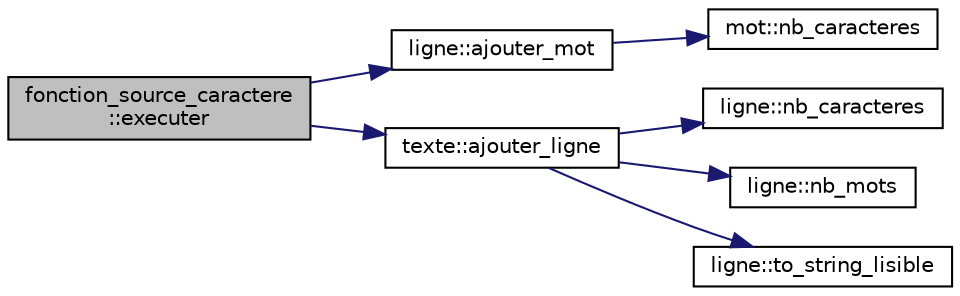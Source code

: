 digraph "fonction_source_caractere::executer"
{
  edge [fontname="Helvetica",fontsize="10",labelfontname="Helvetica",labelfontsize="10"];
  node [fontname="Helvetica",fontsize="10",shape=record];
  rankdir="LR";
  Node6 [label="fonction_source_caractere\l::executer",height=0.2,width=0.4,color="black", fillcolor="grey75", style="filled", fontcolor="black"];
  Node6 -> Node7 [color="midnightblue",fontsize="10",style="solid",fontname="Helvetica"];
  Node7 [label="ligne::ajouter_mot",height=0.2,width=0.4,color="black", fillcolor="white", style="filled",URL="$classligne.html#abb194a19c94d5d7ec48ef442f5043d1e"];
  Node7 -> Node8 [color="midnightblue",fontsize="10",style="solid",fontname="Helvetica"];
  Node8 [label="mot::nb_caracteres",height=0.2,width=0.4,color="black", fillcolor="white", style="filled",URL="$classmot.html#a9f5c9cd3673bd6d4ba3b7ea9e406ef49"];
  Node6 -> Node9 [color="midnightblue",fontsize="10",style="solid",fontname="Helvetica"];
  Node9 [label="texte::ajouter_ligne",height=0.2,width=0.4,color="black", fillcolor="white", style="filled",URL="$classtexte.html#abb3d9763a37659b12552379cb4e0dc8c"];
  Node9 -> Node10 [color="midnightblue",fontsize="10",style="solid",fontname="Helvetica"];
  Node10 [label="ligne::nb_caracteres",height=0.2,width=0.4,color="black", fillcolor="white", style="filled",URL="$classligne.html#a3bfedd99e8ffbb068432df6d0768d5d1"];
  Node9 -> Node11 [color="midnightblue",fontsize="10",style="solid",fontname="Helvetica"];
  Node11 [label="ligne::nb_mots",height=0.2,width=0.4,color="black", fillcolor="white", style="filled",URL="$classligne.html#ada0847f3e3c95773bb2c03db970f81d7"];
  Node9 -> Node12 [color="midnightblue",fontsize="10",style="solid",fontname="Helvetica"];
  Node12 [label="ligne::to_string_lisible",height=0.2,width=0.4,color="black", fillcolor="white", style="filled",URL="$classligne.html#affd23e66b472f932e1e28df34a652539"];
}
